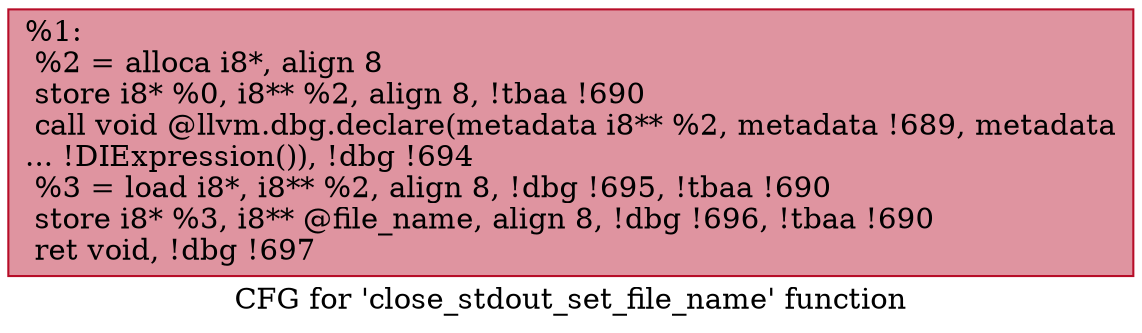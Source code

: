 digraph "CFG for 'close_stdout_set_file_name' function" {
	label="CFG for 'close_stdout_set_file_name' function";

	Node0x60c790 [shape=record,color="#b70d28ff", style=filled, fillcolor="#b70d2870",label="{%1:\l  %2 = alloca i8*, align 8\l  store i8* %0, i8** %2, align 8, !tbaa !690\l  call void @llvm.dbg.declare(metadata i8** %2, metadata !689, metadata\l... !DIExpression()), !dbg !694\l  %3 = load i8*, i8** %2, align 8, !dbg !695, !tbaa !690\l  store i8* %3, i8** @file_name, align 8, !dbg !696, !tbaa !690\l  ret void, !dbg !697\l}"];
}
